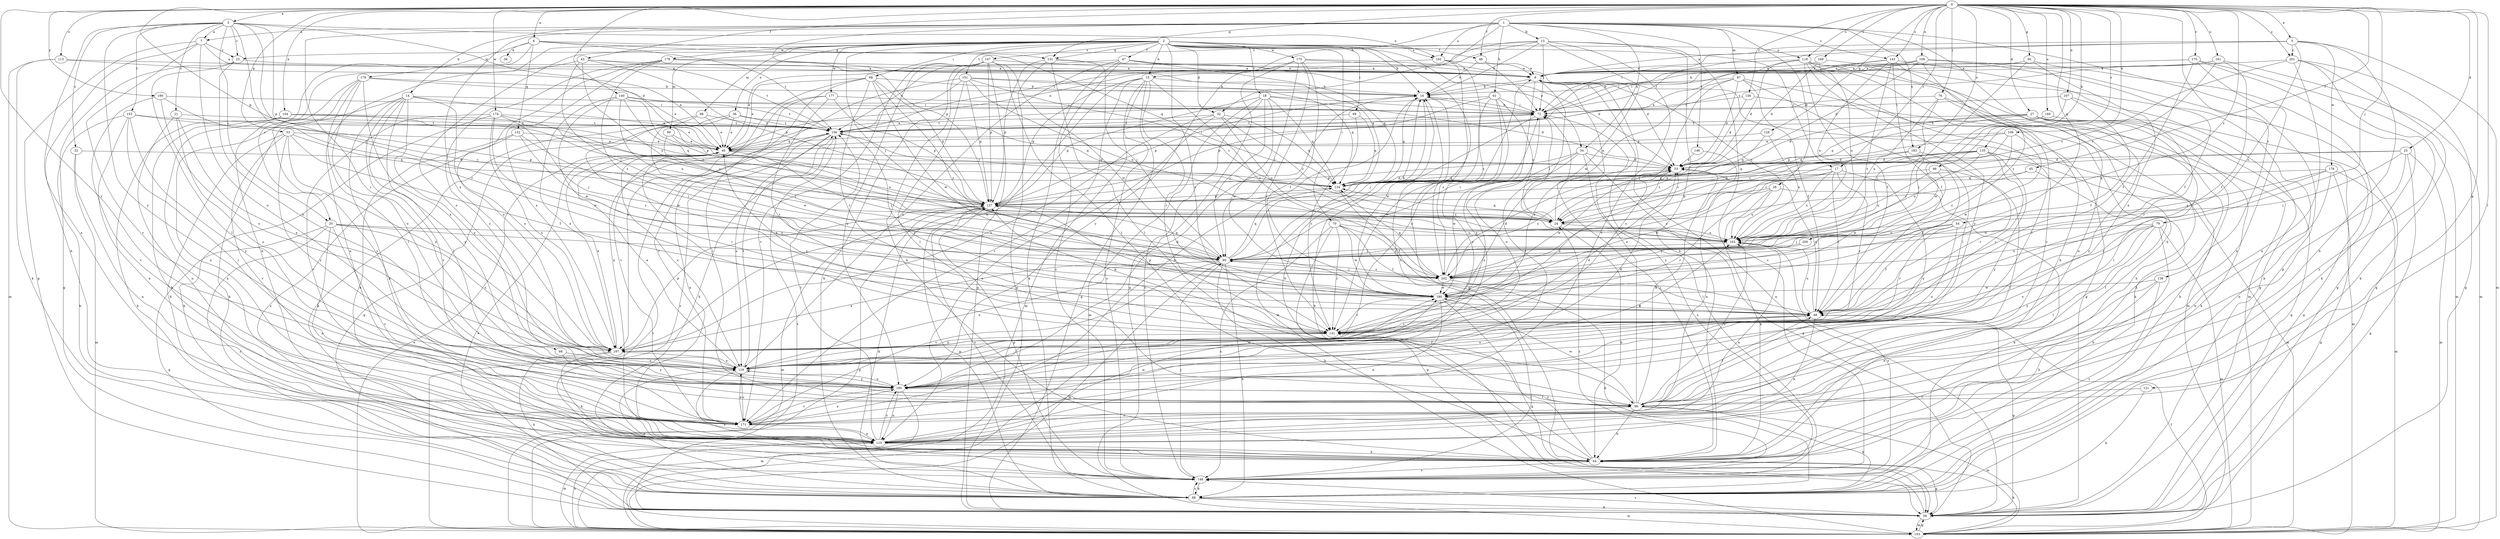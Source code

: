 strict digraph  {
0;
1;
2;
3;
5;
6;
7;
8;
13;
14;
15;
16;
17;
18;
20;
21;
22;
23;
24;
25;
27;
28;
32;
33;
34;
36;
38;
40;
43;
45;
46;
47;
48;
50;
53;
54;
56;
61;
64;
66;
68;
69;
70;
72;
76;
79;
80;
86;
88;
96;
97;
98;
99;
103;
104;
107;
108;
109;
110;
113;
118;
119;
121;
127;
128;
131;
132;
134;
135;
136;
138;
140;
141;
143;
146;
147;
148;
151;
153;
156;
160;
161;
162;
163;
169;
170;
171;
174;
175;
176;
177;
178;
179;
180;
183;
187;
190;
195;
200;
201;
202;
0 -> 3  [label=a];
0 -> 5  [label=a];
0 -> 6  [label=a];
0 -> 17  [label=c];
0 -> 25  [label=d];
0 -> 27  [label=d];
0 -> 43  [label=f];
0 -> 45  [label=f];
0 -> 46  [label=f];
0 -> 50  [label=g];
0 -> 53  [label=g];
0 -> 54  [label=g];
0 -> 76  [label=j];
0 -> 79  [label=j];
0 -> 86  [label=k];
0 -> 96  [label=l];
0 -> 104  [label=n];
0 -> 107  [label=n];
0 -> 108  [label=n];
0 -> 109  [label=n];
0 -> 113  [label=o];
0 -> 118  [label=o];
0 -> 121  [label=p];
0 -> 127  [label=p];
0 -> 128  [label=q];
0 -> 131  [label=q];
0 -> 135  [label=r];
0 -> 136  [label=r];
0 -> 138  [label=r];
0 -> 140  [label=r];
0 -> 143  [label=s];
0 -> 160  [label=u];
0 -> 161  [label=u];
0 -> 169  [label=v];
0 -> 170  [label=v];
0 -> 174  [label=w];
0 -> 183  [label=x];
0 -> 190  [label=y];
0 -> 195  [label=y];
0 -> 200  [label=z];
0 -> 201  [label=z];
1 -> 7  [label=a];
1 -> 13  [label=b];
1 -> 14  [label=b];
1 -> 15  [label=b];
1 -> 28  [label=d];
1 -> 32  [label=d];
1 -> 34  [label=e];
1 -> 56  [label=g];
1 -> 61  [label=h];
1 -> 64  [label=h];
1 -> 66  [label=i];
1 -> 97  [label=m];
1 -> 127  [label=p];
1 -> 143  [label=s];
1 -> 146  [label=s];
1 -> 162  [label=u];
1 -> 183  [label=x];
1 -> 187  [label=x];
2 -> 15  [label=b];
2 -> 16  [label=b];
2 -> 17  [label=c];
2 -> 18  [label=c];
2 -> 20  [label=c];
2 -> 32  [label=d];
2 -> 34  [label=e];
2 -> 36  [label=e];
2 -> 46  [label=f];
2 -> 47  [label=f];
2 -> 68  [label=i];
2 -> 69  [label=i];
2 -> 70  [label=i];
2 -> 80  [label=j];
2 -> 98  [label=m];
2 -> 99  [label=m];
2 -> 118  [label=o];
2 -> 119  [label=o];
2 -> 131  [label=q];
2 -> 141  [label=r];
2 -> 147  [label=s];
2 -> 148  [label=s];
2 -> 151  [label=t];
2 -> 162  [label=u];
2 -> 175  [label=w];
2 -> 176  [label=w];
2 -> 177  [label=w];
3 -> 7  [label=a];
3 -> 20  [label=c];
3 -> 21  [label=c];
3 -> 22  [label=c];
3 -> 23  [label=c];
3 -> 33  [label=d];
3 -> 80  [label=j];
3 -> 110  [label=n];
3 -> 127  [label=p];
3 -> 141  [label=r];
3 -> 153  [label=t];
3 -> 162  [label=u];
3 -> 195  [label=y];
5 -> 8  [label=a];
5 -> 64  [label=h];
5 -> 72  [label=i];
5 -> 103  [label=m];
5 -> 156  [label=t];
5 -> 178  [label=w];
5 -> 201  [label=z];
5 -> 202  [label=z];
6 -> 38  [label=e];
6 -> 64  [label=h];
6 -> 131  [label=q];
6 -> 132  [label=q];
6 -> 134  [label=q];
6 -> 156  [label=t];
6 -> 179  [label=w];
7 -> 8  [label=a];
7 -> 23  [label=c];
7 -> 56  [label=g];
7 -> 64  [label=h];
7 -> 119  [label=o];
7 -> 171  [label=v];
8 -> 16  [label=b];
8 -> 103  [label=m];
8 -> 163  [label=u];
8 -> 171  [label=v];
8 -> 195  [label=y];
13 -> 16  [label=b];
13 -> 23  [label=c];
13 -> 40  [label=e];
13 -> 64  [label=h];
13 -> 72  [label=i];
13 -> 148  [label=s];
13 -> 156  [label=t];
13 -> 171  [label=v];
13 -> 180  [label=w];
14 -> 40  [label=e];
14 -> 64  [label=h];
14 -> 72  [label=i];
14 -> 88  [label=k];
14 -> 96  [label=l];
14 -> 119  [label=o];
14 -> 171  [label=v];
14 -> 187  [label=x];
14 -> 195  [label=y];
15 -> 16  [label=b];
15 -> 56  [label=g];
15 -> 103  [label=m];
15 -> 127  [label=p];
15 -> 141  [label=r];
15 -> 148  [label=s];
15 -> 171  [label=v];
15 -> 187  [label=x];
15 -> 202  [label=z];
16 -> 72  [label=i];
16 -> 103  [label=m];
16 -> 127  [label=p];
16 -> 134  [label=q];
16 -> 180  [label=w];
17 -> 48  [label=f];
17 -> 134  [label=q];
17 -> 141  [label=r];
17 -> 163  [label=u];
17 -> 180  [label=w];
17 -> 195  [label=y];
17 -> 202  [label=z];
18 -> 33  [label=d];
18 -> 72  [label=i];
18 -> 80  [label=j];
18 -> 103  [label=m];
18 -> 127  [label=p];
18 -> 134  [label=q];
18 -> 148  [label=s];
18 -> 180  [label=w];
20 -> 56  [label=g];
20 -> 110  [label=n];
20 -> 148  [label=s];
20 -> 163  [label=u];
20 -> 171  [label=v];
20 -> 187  [label=x];
20 -> 202  [label=z];
21 -> 110  [label=n];
21 -> 119  [label=o];
21 -> 156  [label=t];
21 -> 187  [label=x];
22 -> 33  [label=d];
22 -> 103  [label=m];
22 -> 110  [label=n];
23 -> 8  [label=a];
23 -> 56  [label=g];
23 -> 96  [label=l];
23 -> 119  [label=o];
24 -> 8  [label=a];
24 -> 64  [label=h];
24 -> 72  [label=i];
24 -> 134  [label=q];
24 -> 163  [label=u];
25 -> 24  [label=c];
25 -> 33  [label=d];
25 -> 56  [label=g];
25 -> 80  [label=j];
25 -> 103  [label=m];
25 -> 110  [label=n];
27 -> 33  [label=d];
27 -> 56  [label=g];
27 -> 64  [label=h];
27 -> 88  [label=k];
27 -> 96  [label=l];
27 -> 103  [label=m];
27 -> 127  [label=p];
27 -> 134  [label=q];
27 -> 156  [label=t];
27 -> 195  [label=y];
28 -> 64  [label=h];
28 -> 88  [label=k];
28 -> 127  [label=p];
28 -> 141  [label=r];
28 -> 163  [label=u];
32 -> 24  [label=c];
32 -> 110  [label=n];
32 -> 134  [label=q];
32 -> 156  [label=t];
32 -> 163  [label=u];
32 -> 187  [label=x];
33 -> 134  [label=q];
33 -> 180  [label=w];
33 -> 202  [label=z];
34 -> 33  [label=d];
34 -> 56  [label=g];
34 -> 119  [label=o];
34 -> 127  [label=p];
34 -> 148  [label=s];
34 -> 180  [label=w];
36 -> 40  [label=e];
36 -> 56  [label=g];
36 -> 134  [label=q];
36 -> 156  [label=t];
36 -> 180  [label=w];
40 -> 33  [label=d];
40 -> 72  [label=i];
40 -> 80  [label=j];
40 -> 119  [label=o];
40 -> 141  [label=r];
43 -> 8  [label=a];
43 -> 80  [label=j];
43 -> 110  [label=n];
43 -> 127  [label=p];
43 -> 156  [label=t];
43 -> 163  [label=u];
45 -> 24  [label=c];
45 -> 96  [label=l];
45 -> 134  [label=q];
46 -> 8  [label=a];
46 -> 16  [label=b];
46 -> 72  [label=i];
47 -> 8  [label=a];
47 -> 33  [label=d];
47 -> 40  [label=e];
47 -> 88  [label=k];
47 -> 119  [label=o];
47 -> 134  [label=q];
47 -> 148  [label=s];
48 -> 33  [label=d];
48 -> 40  [label=e];
48 -> 56  [label=g];
48 -> 110  [label=n];
48 -> 119  [label=o];
48 -> 127  [label=p];
48 -> 141  [label=r];
48 -> 163  [label=u];
50 -> 8  [label=a];
50 -> 80  [label=j];
50 -> 88  [label=k];
50 -> 187  [label=x];
53 -> 40  [label=e];
53 -> 48  [label=f];
53 -> 64  [label=h];
53 -> 134  [label=q];
53 -> 171  [label=v];
53 -> 187  [label=x];
53 -> 195  [label=y];
54 -> 48  [label=f];
54 -> 80  [label=j];
54 -> 119  [label=o];
54 -> 141  [label=r];
54 -> 163  [label=u];
56 -> 8  [label=a];
56 -> 16  [label=b];
56 -> 40  [label=e];
56 -> 103  [label=m];
56 -> 148  [label=s];
56 -> 156  [label=t];
61 -> 24  [label=c];
61 -> 40  [label=e];
61 -> 72  [label=i];
61 -> 127  [label=p];
61 -> 141  [label=r];
61 -> 195  [label=y];
61 -> 202  [label=z];
64 -> 16  [label=b];
64 -> 56  [label=g];
64 -> 72  [label=i];
64 -> 141  [label=r];
64 -> 148  [label=s];
66 -> 119  [label=o];
66 -> 195  [label=y];
68 -> 16  [label=b];
68 -> 40  [label=e];
68 -> 110  [label=n];
68 -> 127  [label=p];
68 -> 141  [label=r];
68 -> 171  [label=v];
68 -> 180  [label=w];
68 -> 202  [label=z];
69 -> 134  [label=q];
69 -> 141  [label=r];
69 -> 156  [label=t];
70 -> 48  [label=f];
70 -> 56  [label=g];
70 -> 141  [label=r];
70 -> 148  [label=s];
70 -> 163  [label=u];
70 -> 180  [label=w];
70 -> 202  [label=z];
72 -> 16  [label=b];
72 -> 80  [label=j];
72 -> 119  [label=o];
72 -> 156  [label=t];
76 -> 64  [label=h];
76 -> 72  [label=i];
76 -> 80  [label=j];
76 -> 88  [label=k];
76 -> 163  [label=u];
79 -> 64  [label=h];
79 -> 96  [label=l];
79 -> 103  [label=m];
79 -> 119  [label=o];
79 -> 163  [label=u];
79 -> 195  [label=y];
79 -> 202  [label=z];
80 -> 16  [label=b];
80 -> 64  [label=h];
80 -> 72  [label=i];
80 -> 88  [label=k];
80 -> 103  [label=m];
80 -> 119  [label=o];
80 -> 127  [label=p];
80 -> 134  [label=q];
80 -> 171  [label=v];
80 -> 187  [label=x];
80 -> 202  [label=z];
86 -> 96  [label=l];
86 -> 134  [label=q];
86 -> 163  [label=u];
86 -> 180  [label=w];
88 -> 56  [label=g];
88 -> 103  [label=m];
88 -> 119  [label=o];
88 -> 127  [label=p];
88 -> 148  [label=s];
96 -> 8  [label=a];
96 -> 33  [label=d];
96 -> 48  [label=f];
96 -> 64  [label=h];
96 -> 88  [label=k];
96 -> 103  [label=m];
96 -> 163  [label=u];
96 -> 171  [label=v];
96 -> 180  [label=w];
96 -> 195  [label=y];
97 -> 16  [label=b];
97 -> 33  [label=d];
97 -> 48  [label=f];
97 -> 56  [label=g];
97 -> 96  [label=l];
97 -> 119  [label=o];
97 -> 187  [label=x];
98 -> 40  [label=e];
98 -> 88  [label=k];
98 -> 156  [label=t];
98 -> 180  [label=w];
99 -> 40  [label=e];
99 -> 80  [label=j];
99 -> 163  [label=u];
103 -> 40  [label=e];
103 -> 48  [label=f];
103 -> 56  [label=g];
103 -> 64  [label=h];
103 -> 110  [label=n];
103 -> 127  [label=p];
103 -> 156  [label=t];
104 -> 40  [label=e];
104 -> 64  [label=h];
104 -> 88  [label=k];
104 -> 110  [label=n];
104 -> 134  [label=q];
104 -> 156  [label=t];
107 -> 48  [label=f];
107 -> 72  [label=i];
107 -> 141  [label=r];
107 -> 180  [label=w];
108 -> 8  [label=a];
108 -> 33  [label=d];
108 -> 40  [label=e];
108 -> 48  [label=f];
108 -> 56  [label=g];
108 -> 72  [label=i];
108 -> 202  [label=z];
109 -> 24  [label=c];
109 -> 40  [label=e];
109 -> 134  [label=q];
109 -> 180  [label=w];
109 -> 202  [label=z];
110 -> 64  [label=h];
110 -> 103  [label=m];
110 -> 156  [label=t];
110 -> 163  [label=u];
110 -> 180  [label=w];
110 -> 195  [label=y];
113 -> 8  [label=a];
113 -> 40  [label=e];
113 -> 88  [label=k];
113 -> 103  [label=m];
118 -> 8  [label=a];
118 -> 33  [label=d];
118 -> 48  [label=f];
118 -> 64  [label=h];
118 -> 72  [label=i];
118 -> 96  [label=l];
118 -> 103  [label=m];
118 -> 171  [label=v];
118 -> 195  [label=y];
119 -> 8  [label=a];
119 -> 33  [label=d];
119 -> 40  [label=e];
119 -> 48  [label=f];
119 -> 148  [label=s];
119 -> 156  [label=t];
119 -> 163  [label=u];
119 -> 171  [label=v];
119 -> 195  [label=y];
121 -> 88  [label=k];
121 -> 96  [label=l];
127 -> 24  [label=c];
127 -> 88  [label=k];
127 -> 103  [label=m];
127 -> 148  [label=s];
128 -> 40  [label=e];
128 -> 134  [label=q];
128 -> 163  [label=u];
131 -> 8  [label=a];
131 -> 56  [label=g];
131 -> 80  [label=j];
131 -> 96  [label=l];
131 -> 127  [label=p];
132 -> 40  [label=e];
132 -> 80  [label=j];
132 -> 110  [label=n];
132 -> 148  [label=s];
132 -> 202  [label=z];
134 -> 33  [label=d];
134 -> 48  [label=f];
134 -> 127  [label=p];
134 -> 156  [label=t];
135 -> 24  [label=c];
135 -> 33  [label=d];
135 -> 103  [label=m];
135 -> 127  [label=p];
135 -> 134  [label=q];
135 -> 141  [label=r];
135 -> 163  [label=u];
135 -> 195  [label=y];
136 -> 33  [label=d];
136 -> 72  [label=i];
136 -> 88  [label=k];
138 -> 64  [label=h];
138 -> 110  [label=n];
138 -> 148  [label=s];
138 -> 180  [label=w];
140 -> 24  [label=c];
140 -> 72  [label=i];
140 -> 127  [label=p];
140 -> 156  [label=t];
140 -> 163  [label=u];
140 -> 180  [label=w];
140 -> 187  [label=x];
141 -> 33  [label=d];
141 -> 127  [label=p];
141 -> 187  [label=x];
143 -> 8  [label=a];
143 -> 16  [label=b];
143 -> 48  [label=f];
143 -> 56  [label=g];
143 -> 110  [label=n];
143 -> 163  [label=u];
143 -> 202  [label=z];
146 -> 33  [label=d];
146 -> 110  [label=n];
147 -> 8  [label=a];
147 -> 56  [label=g];
147 -> 64  [label=h];
147 -> 88  [label=k];
147 -> 96  [label=l];
147 -> 127  [label=p];
147 -> 171  [label=v];
147 -> 180  [label=w];
147 -> 195  [label=y];
148 -> 24  [label=c];
148 -> 72  [label=i];
148 -> 80  [label=j];
148 -> 88  [label=k];
148 -> 127  [label=p];
151 -> 16  [label=b];
151 -> 24  [label=c];
151 -> 96  [label=l];
151 -> 127  [label=p];
151 -> 134  [label=q];
151 -> 156  [label=t];
151 -> 163  [label=u];
151 -> 187  [label=x];
153 -> 88  [label=k];
153 -> 96  [label=l];
153 -> 110  [label=n];
153 -> 127  [label=p];
153 -> 156  [label=t];
153 -> 195  [label=y];
156 -> 40  [label=e];
156 -> 64  [label=h];
156 -> 110  [label=n];
156 -> 119  [label=o];
156 -> 141  [label=r];
156 -> 148  [label=s];
160 -> 56  [label=g];
160 -> 80  [label=j];
160 -> 156  [label=t];
161 -> 8  [label=a];
161 -> 24  [label=c];
161 -> 48  [label=f];
161 -> 103  [label=m];
161 -> 156  [label=t];
162 -> 8  [label=a];
162 -> 56  [label=g];
162 -> 156  [label=t];
162 -> 202  [label=z];
163 -> 80  [label=j];
163 -> 148  [label=s];
169 -> 8  [label=a];
169 -> 33  [label=d];
169 -> 88  [label=k];
169 -> 163  [label=u];
170 -> 8  [label=a];
170 -> 48  [label=f];
170 -> 56  [label=g];
170 -> 72  [label=i];
170 -> 103  [label=m];
170 -> 110  [label=n];
171 -> 16  [label=b];
171 -> 110  [label=n];
171 -> 119  [label=o];
171 -> 195  [label=y];
174 -> 24  [label=c];
174 -> 80  [label=j];
174 -> 88  [label=k];
174 -> 156  [label=t];
174 -> 171  [label=v];
174 -> 180  [label=w];
174 -> 187  [label=x];
175 -> 8  [label=a];
175 -> 33  [label=d];
175 -> 48  [label=f];
175 -> 56  [label=g];
175 -> 80  [label=j];
175 -> 141  [label=r];
175 -> 195  [label=y];
176 -> 8  [label=a];
176 -> 119  [label=o];
176 -> 134  [label=q];
176 -> 187  [label=x];
176 -> 195  [label=y];
176 -> 202  [label=z];
177 -> 72  [label=i];
177 -> 96  [label=l];
177 -> 127  [label=p];
177 -> 141  [label=r];
177 -> 171  [label=v];
178 -> 56  [label=g];
178 -> 103  [label=m];
178 -> 110  [label=n];
178 -> 134  [label=q];
178 -> 141  [label=r];
178 -> 163  [label=u];
179 -> 16  [label=b];
179 -> 40  [label=e];
179 -> 96  [label=l];
179 -> 110  [label=n];
179 -> 119  [label=o];
179 -> 171  [label=v];
179 -> 187  [label=x];
180 -> 48  [label=f];
180 -> 56  [label=g];
180 -> 110  [label=n];
180 -> 141  [label=r];
183 -> 24  [label=c];
183 -> 33  [label=d];
183 -> 48  [label=f];
183 -> 141  [label=r];
187 -> 33  [label=d];
187 -> 40  [label=e];
187 -> 64  [label=h];
187 -> 88  [label=k];
187 -> 119  [label=o];
187 -> 127  [label=p];
190 -> 24  [label=c];
190 -> 72  [label=i];
190 -> 171  [label=v];
190 -> 187  [label=x];
195 -> 16  [label=b];
195 -> 96  [label=l];
195 -> 103  [label=m];
195 -> 110  [label=n];
195 -> 119  [label=o];
195 -> 171  [label=v];
195 -> 180  [label=w];
200 -> 80  [label=j];
200 -> 202  [label=z];
201 -> 8  [label=a];
201 -> 24  [label=c];
201 -> 56  [label=g];
201 -> 88  [label=k];
201 -> 110  [label=n];
201 -> 148  [label=s];
202 -> 33  [label=d];
202 -> 80  [label=j];
202 -> 88  [label=k];
202 -> 134  [label=q];
202 -> 180  [label=w];
}
